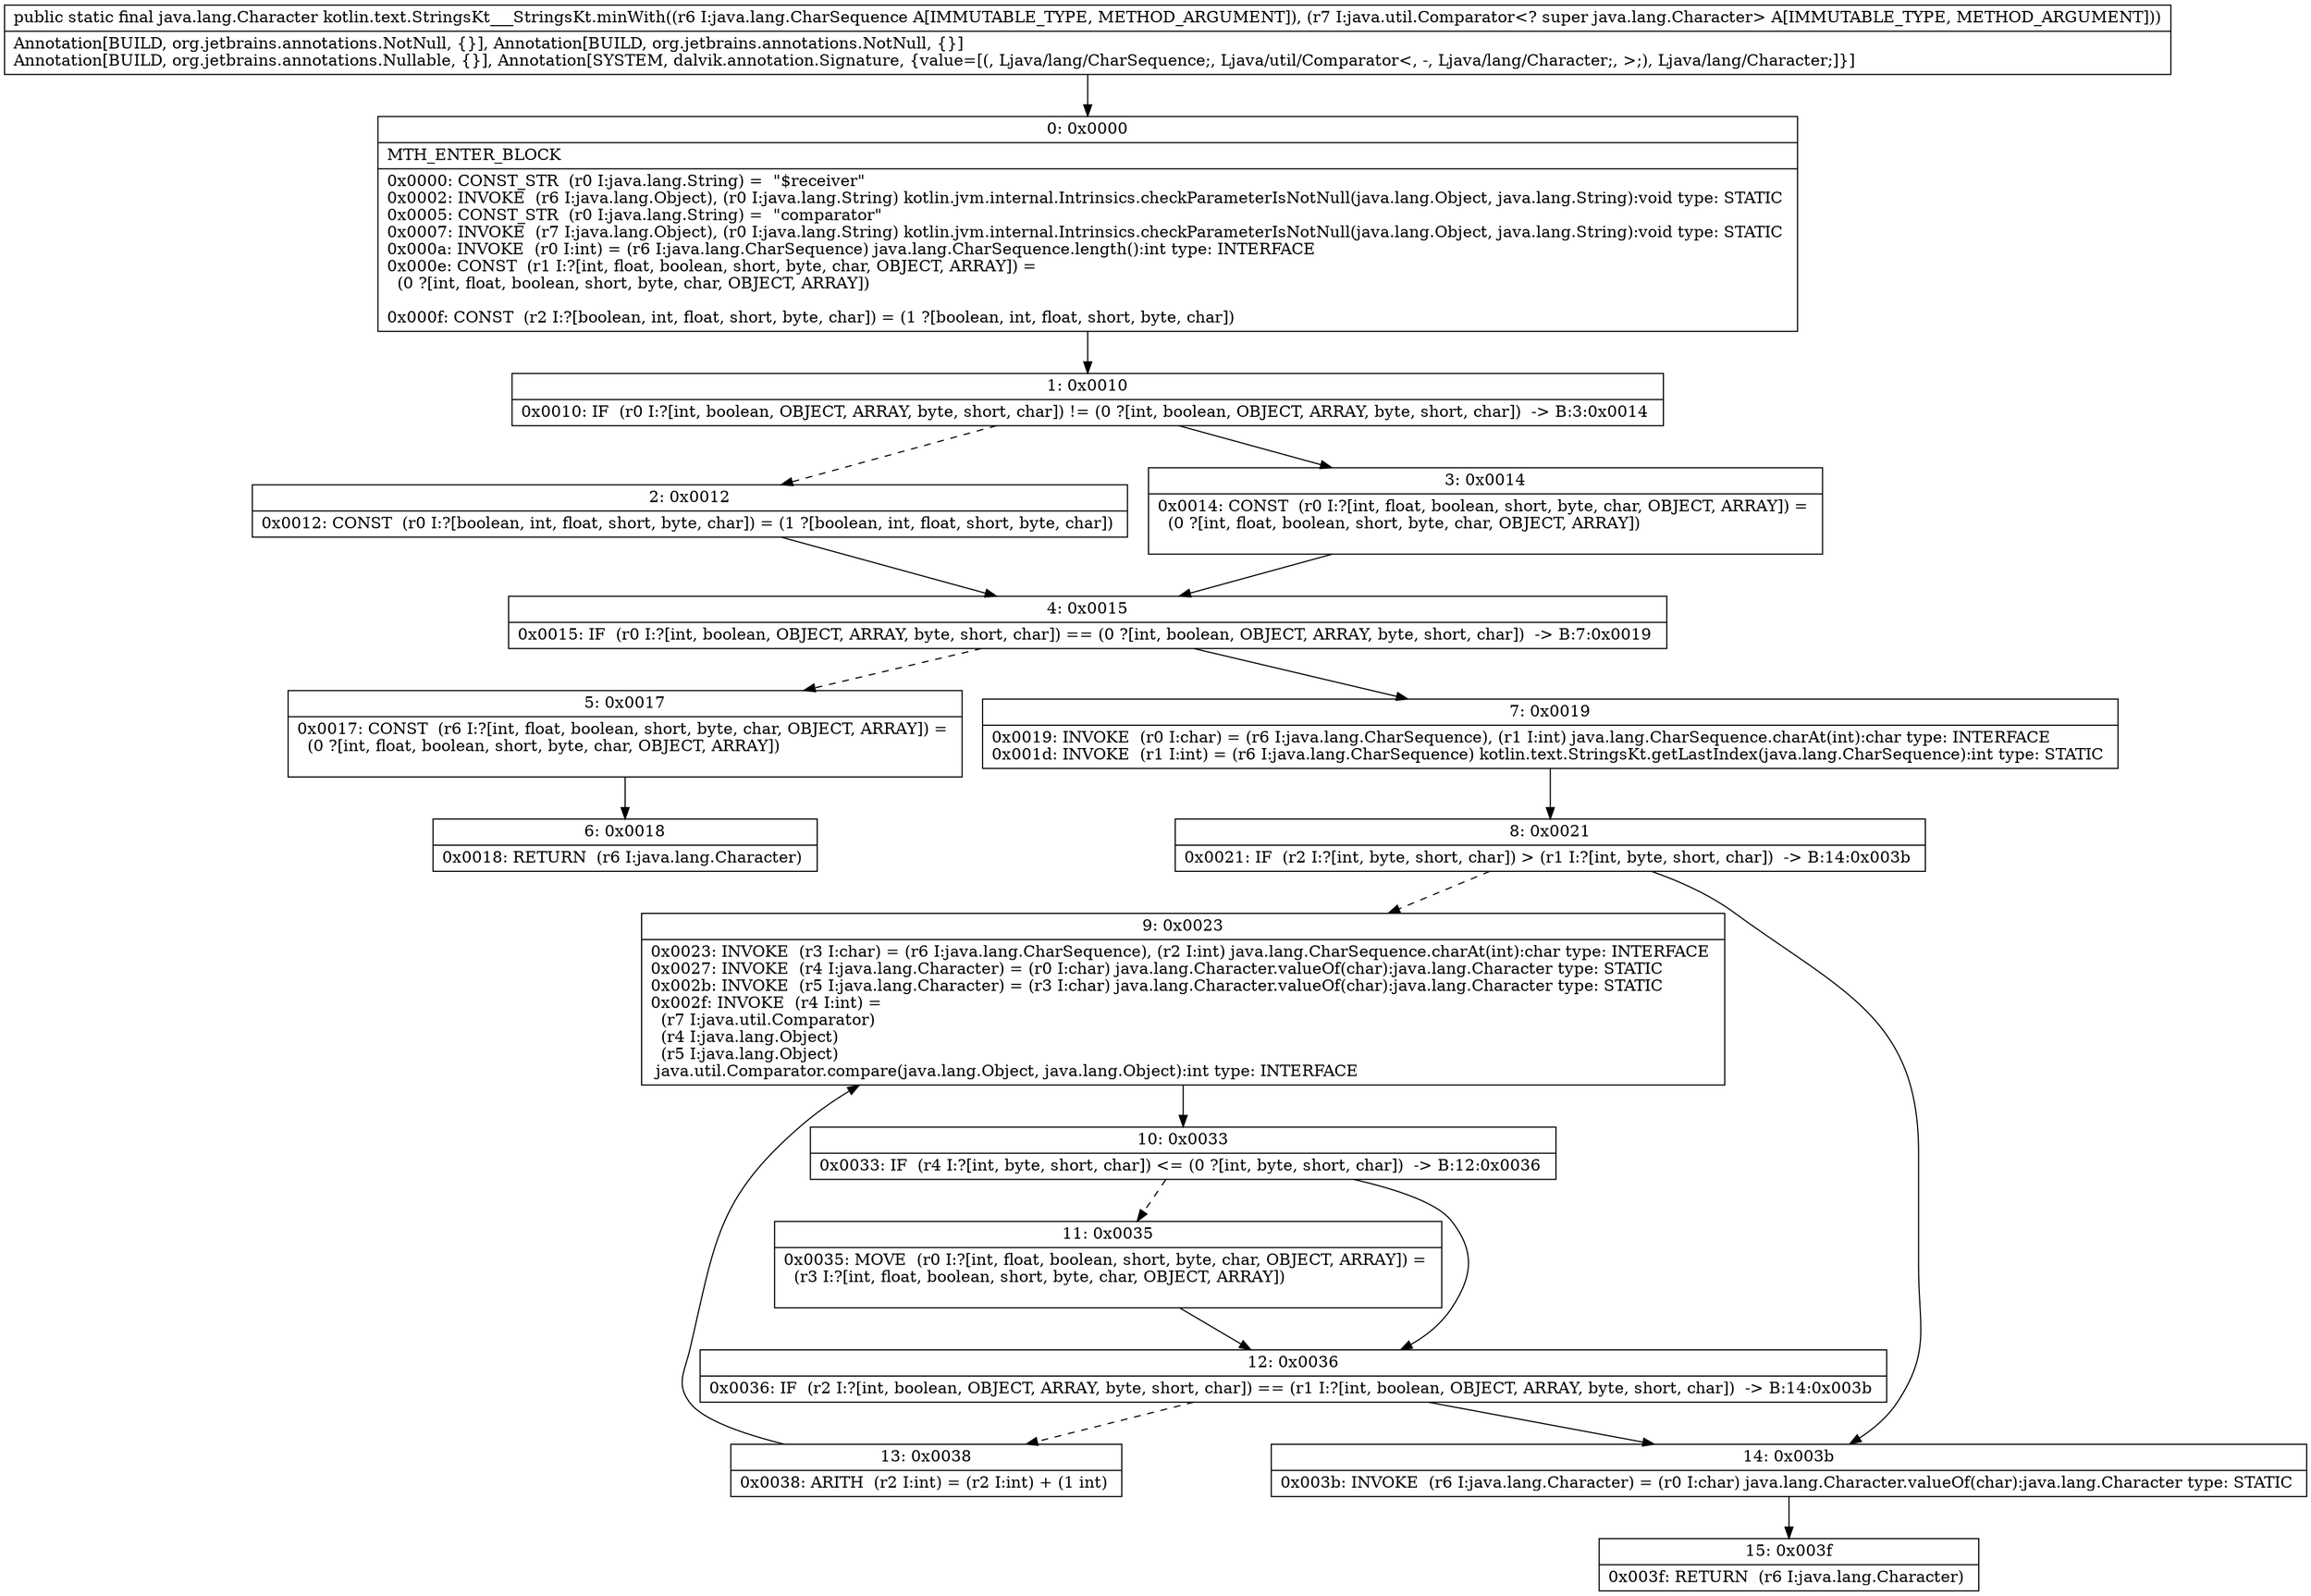 digraph "CFG forkotlin.text.StringsKt___StringsKt.minWith(Ljava\/lang\/CharSequence;Ljava\/util\/Comparator;)Ljava\/lang\/Character;" {
Node_0 [shape=record,label="{0\:\ 0x0000|MTH_ENTER_BLOCK\l|0x0000: CONST_STR  (r0 I:java.lang.String) =  \"$receiver\" \l0x0002: INVOKE  (r6 I:java.lang.Object), (r0 I:java.lang.String) kotlin.jvm.internal.Intrinsics.checkParameterIsNotNull(java.lang.Object, java.lang.String):void type: STATIC \l0x0005: CONST_STR  (r0 I:java.lang.String) =  \"comparator\" \l0x0007: INVOKE  (r7 I:java.lang.Object), (r0 I:java.lang.String) kotlin.jvm.internal.Intrinsics.checkParameterIsNotNull(java.lang.Object, java.lang.String):void type: STATIC \l0x000a: INVOKE  (r0 I:int) = (r6 I:java.lang.CharSequence) java.lang.CharSequence.length():int type: INTERFACE \l0x000e: CONST  (r1 I:?[int, float, boolean, short, byte, char, OBJECT, ARRAY]) = \l  (0 ?[int, float, boolean, short, byte, char, OBJECT, ARRAY])\l \l0x000f: CONST  (r2 I:?[boolean, int, float, short, byte, char]) = (1 ?[boolean, int, float, short, byte, char]) \l}"];
Node_1 [shape=record,label="{1\:\ 0x0010|0x0010: IF  (r0 I:?[int, boolean, OBJECT, ARRAY, byte, short, char]) != (0 ?[int, boolean, OBJECT, ARRAY, byte, short, char])  \-\> B:3:0x0014 \l}"];
Node_2 [shape=record,label="{2\:\ 0x0012|0x0012: CONST  (r0 I:?[boolean, int, float, short, byte, char]) = (1 ?[boolean, int, float, short, byte, char]) \l}"];
Node_3 [shape=record,label="{3\:\ 0x0014|0x0014: CONST  (r0 I:?[int, float, boolean, short, byte, char, OBJECT, ARRAY]) = \l  (0 ?[int, float, boolean, short, byte, char, OBJECT, ARRAY])\l \l}"];
Node_4 [shape=record,label="{4\:\ 0x0015|0x0015: IF  (r0 I:?[int, boolean, OBJECT, ARRAY, byte, short, char]) == (0 ?[int, boolean, OBJECT, ARRAY, byte, short, char])  \-\> B:7:0x0019 \l}"];
Node_5 [shape=record,label="{5\:\ 0x0017|0x0017: CONST  (r6 I:?[int, float, boolean, short, byte, char, OBJECT, ARRAY]) = \l  (0 ?[int, float, boolean, short, byte, char, OBJECT, ARRAY])\l \l}"];
Node_6 [shape=record,label="{6\:\ 0x0018|0x0018: RETURN  (r6 I:java.lang.Character) \l}"];
Node_7 [shape=record,label="{7\:\ 0x0019|0x0019: INVOKE  (r0 I:char) = (r6 I:java.lang.CharSequence), (r1 I:int) java.lang.CharSequence.charAt(int):char type: INTERFACE \l0x001d: INVOKE  (r1 I:int) = (r6 I:java.lang.CharSequence) kotlin.text.StringsKt.getLastIndex(java.lang.CharSequence):int type: STATIC \l}"];
Node_8 [shape=record,label="{8\:\ 0x0021|0x0021: IF  (r2 I:?[int, byte, short, char]) \> (r1 I:?[int, byte, short, char])  \-\> B:14:0x003b \l}"];
Node_9 [shape=record,label="{9\:\ 0x0023|0x0023: INVOKE  (r3 I:char) = (r6 I:java.lang.CharSequence), (r2 I:int) java.lang.CharSequence.charAt(int):char type: INTERFACE \l0x0027: INVOKE  (r4 I:java.lang.Character) = (r0 I:char) java.lang.Character.valueOf(char):java.lang.Character type: STATIC \l0x002b: INVOKE  (r5 I:java.lang.Character) = (r3 I:char) java.lang.Character.valueOf(char):java.lang.Character type: STATIC \l0x002f: INVOKE  (r4 I:int) = \l  (r7 I:java.util.Comparator)\l  (r4 I:java.lang.Object)\l  (r5 I:java.lang.Object)\l java.util.Comparator.compare(java.lang.Object, java.lang.Object):int type: INTERFACE \l}"];
Node_10 [shape=record,label="{10\:\ 0x0033|0x0033: IF  (r4 I:?[int, byte, short, char]) \<= (0 ?[int, byte, short, char])  \-\> B:12:0x0036 \l}"];
Node_11 [shape=record,label="{11\:\ 0x0035|0x0035: MOVE  (r0 I:?[int, float, boolean, short, byte, char, OBJECT, ARRAY]) = \l  (r3 I:?[int, float, boolean, short, byte, char, OBJECT, ARRAY])\l \l}"];
Node_12 [shape=record,label="{12\:\ 0x0036|0x0036: IF  (r2 I:?[int, boolean, OBJECT, ARRAY, byte, short, char]) == (r1 I:?[int, boolean, OBJECT, ARRAY, byte, short, char])  \-\> B:14:0x003b \l}"];
Node_13 [shape=record,label="{13\:\ 0x0038|0x0038: ARITH  (r2 I:int) = (r2 I:int) + (1 int) \l}"];
Node_14 [shape=record,label="{14\:\ 0x003b|0x003b: INVOKE  (r6 I:java.lang.Character) = (r0 I:char) java.lang.Character.valueOf(char):java.lang.Character type: STATIC \l}"];
Node_15 [shape=record,label="{15\:\ 0x003f|0x003f: RETURN  (r6 I:java.lang.Character) \l}"];
MethodNode[shape=record,label="{public static final java.lang.Character kotlin.text.StringsKt___StringsKt.minWith((r6 I:java.lang.CharSequence A[IMMUTABLE_TYPE, METHOD_ARGUMENT]), (r7 I:java.util.Comparator\<? super java.lang.Character\> A[IMMUTABLE_TYPE, METHOD_ARGUMENT]))  | Annotation[BUILD, org.jetbrains.annotations.NotNull, \{\}], Annotation[BUILD, org.jetbrains.annotations.NotNull, \{\}]\lAnnotation[BUILD, org.jetbrains.annotations.Nullable, \{\}], Annotation[SYSTEM, dalvik.annotation.Signature, \{value=[(, Ljava\/lang\/CharSequence;, Ljava\/util\/Comparator\<, \-, Ljava\/lang\/Character;, \>;), Ljava\/lang\/Character;]\}]\l}"];
MethodNode -> Node_0;
Node_0 -> Node_1;
Node_1 -> Node_2[style=dashed];
Node_1 -> Node_3;
Node_2 -> Node_4;
Node_3 -> Node_4;
Node_4 -> Node_5[style=dashed];
Node_4 -> Node_7;
Node_5 -> Node_6;
Node_7 -> Node_8;
Node_8 -> Node_9[style=dashed];
Node_8 -> Node_14;
Node_9 -> Node_10;
Node_10 -> Node_11[style=dashed];
Node_10 -> Node_12;
Node_11 -> Node_12;
Node_12 -> Node_13[style=dashed];
Node_12 -> Node_14;
Node_13 -> Node_9;
Node_14 -> Node_15;
}

